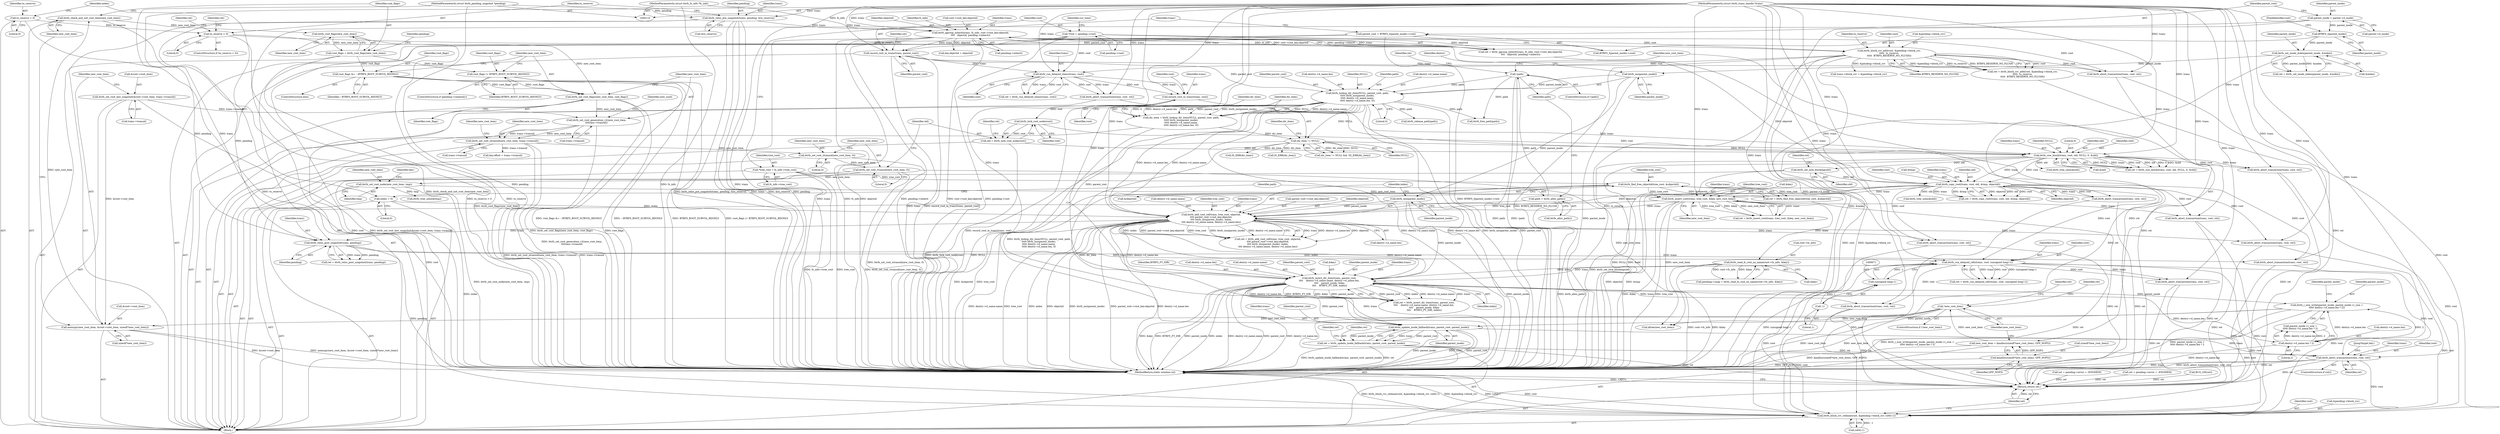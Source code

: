 digraph "0_linux_9c52057c698fb96f8f07e7a4bcf4801a092bda89_2@pointer" {
"1000720" [label="(Call,btrfs_i_size_write(parent_inode, parent_inode->i_size +\n\t\t\t\t\t dentry->d_name.len * 2))"];
"1000684" [label="(Call,btrfs_insert_dir_item(trans, parent_root,\n\t\t\t\t    dentry->d_name.name, dentry->d_name.len,\n \t\t\t\t    parent_inode, &key,\n \t\t\t\t    BTRFS_FT_DIR, index))"];
"1000667" [label="(Call,btrfs_run_delayed_refs(trans, root, (unsigned long)-1))"];
"1000654" [label="(Call,btrfs_reloc_post_snapshot(trans, pending))"];
"1000587" [label="(Call,btrfs_add_root_ref(trans, tree_root, objectid,\n\t\t\t\t parent_root->root_key.objectid,\n\t\t\t\t btrfs_ino(parent_inode), index,\n\t\t\t\t dentry->d_name.name, dentry->d_name.len))"];
"1000567" [label="(Call,btrfs_insert_root(trans, tree_root, &key, new_root_item))"];
"1000530" [label="(Call,btrfs_copy_root(trans, root, old, &tmp, objectid))"];
"1000506" [label="(Call,btrfs_cow_block(trans, root, old, NULL, 0, &old))"];
"1000383" [label="(Call,record_root_in_trans(trans, root))"];
"1000372" [label="(Call,btrfs_run_delayed_items(trans, root))"];
"1000308" [label="(Call,record_root_in_trans(trans, parent_root))"];
"1000236" [label="(Call,btrfs_qgroup_inherit(trans, fs_info, root->root_key.objectid,\n\t\t\t\t   objectid, pending->inherit))"];
"1000205" [label="(Call,btrfs_reloc_pre_snapshot(trans, pending, &to_reserve))"];
"1000111" [label="(MethodParameterIn,struct btrfs_trans_handle *trans)"];
"1000113" [label="(MethodParameterIn,struct btrfs_pending_snapshot *pending)"];
"1000112" [label="(MethodParameterIn,struct btrfs_fs_info *fs_info)"];
"1000302" [label="(Call,parent_root = BTRFS_I(parent_inode)->root)"];
"1000124" [label="(Call,*root = pending->root)"];
"1000217" [label="(Call,btrfs_block_rsv_add(root, &pending->block_rsv,\n\t\t\t\t\t  to_reserve,\n\t\t\t\t\t  BTRFS_RESERVE_NO_FLUSH))"];
"1000211" [label="(Call,to_reserve > 0)"];
"1000144" [label="(Call,to_reserve = 0)"];
"1000502" [label="(Call,btrfs_lock_root_node(root))"];
"1000500" [label="(Call,old = btrfs_lock_root_node(root))"];
"1000340" [label="(Call,dir_item != NULL)"];
"1000319" [label="(Call,dir_item = btrfs_lookup_dir_item(NULL, parent_root, path,\n\t\t\t\t\t btrfs_ino(parent_inode),\n\t\t\t\t\t dentry->d_name.name,\n\t\t\t\t\t dentry->d_name.len, 0))"];
"1000321" [label="(Call,btrfs_lookup_dir_item(NULL, parent_root, path,\n\t\t\t\t\t btrfs_ino(parent_inode),\n\t\t\t\t\t dentry->d_name.name,\n\t\t\t\t\t dentry->d_name.len, 0))"];
"1000158" [label="(Call,!path)"];
"1000154" [label="(Call,path = btrfs_alloc_path())"];
"1000325" [label="(Call,btrfs_ino(parent_inode))"];
"1000313" [label="(Call,btrfs_set_inode_index(parent_inode, &index))"];
"1000305" [label="(Call,BTRFS_I(parent_inode))"];
"1000297" [label="(Call,parent_inode = parent->d_inode)"];
"1000526" [label="(Call,btrfs_set_lock_blocking(old))"];
"1000192" [label="(Call,btrfs_find_free_objectid(tree_root, &objectid))"];
"1000118" [label="(Call,*tree_root = fs_info->tree_root)"];
"1000555" [label="(Call,btrfs_set_root_node(new_root_item, tmp))"];
"1000497" [label="(Call,btrfs_set_root_rtransid(new_root_item, 0))"];
"1000494" [label="(Call,btrfs_set_root_stransid(new_root_item, 0))"];
"1000469" [label="(Call,btrfs_set_root_otransid(new_root_item, trans->transid))"];
"1000423" [label="(Call,btrfs_set_root_generation_v2(new_root_item,\n\t\t\ttrans->transid))"];
"1000420" [label="(Call,btrfs_set_root_flags(new_root_item, root_flags))"];
"1000407" [label="(Call,btrfs_root_flags(new_root_item))"];
"1000403" [label="(Call,btrfs_check_and_init_root_item(new_root_item))"];
"1000394" [label="(Call,memcpy(new_root_item, &root->root_item, sizeof(*new_root_item)))"];
"1000178" [label="(Call,!new_root_item)"];
"1000170" [label="(Call,new_root_item = kmalloc(sizeof(*new_root_item), GFP_NOFS))"];
"1000172" [label="(Call,kmalloc(sizeof(*new_root_item), GFP_NOFS))"];
"1000386" [label="(Call,btrfs_set_root_last_snapshot(&root->root_item, trans->transid))"];
"1000413" [label="(Call,root_flags |= BTRFS_ROOT_SUBVOL_RDONLY)"];
"1000405" [label="(Call,root_flags = btrfs_root_flags(new_root_item))"];
"1000417" [label="(Call,root_flags &= ~BTRFS_ROOT_SUBVOL_RDONLY)"];
"1000596" [label="(Call,btrfs_ino(parent_inode))"];
"1000148" [label="(Call,index = 0)"];
"1000670" [label="(Call,(unsigned long)-1)"];
"1000672" [label="(Call,-1)"];
"1000629" [label="(Call,btrfs_read_fs_root_no_name(root->fs_info, &key))"];
"1000726" [label="(Call,dentry->d_name.len * 2)"];
"1000744" [label="(Call,btrfs_update_inode_fallback(trans, parent_root, parent_inode))"];
"1000742" [label="(Call,ret = btrfs_update_inode_fallback(trans, parent_root, parent_inode))"];
"1000750" [label="(Call,btrfs_abort_transaction(trans, root, ret))"];
"1000769" [label="(Call,btrfs_block_rsv_release(root, &pending->block_rsv, (u64)-1))"];
"1000779" [label="(Return,return ret;)"];
"1000224" [label="(Identifier,BTRFS_RESERVE_NO_FLUSH)"];
"1000400" [label="(Call,sizeof(*new_root_item))"];
"1000124" [label="(Call,*root = pending->root)"];
"1000177" [label="(ControlStructure,if (!new_root_item))"];
"1000629" [label="(Call,btrfs_read_fs_root_no_name(root->fs_info, &key))"];
"1000748" [label="(ControlStructure,if (ret))"];
"1000660" [label="(Call,btrfs_abort_transaction(trans, root, ret))"];
"1000385" [label="(Identifier,root)"];
"1000668" [label="(Identifier,trans)"];
"1000727" [label="(Call,dentry->d_name.len)"];
"1000544" [label="(Call,btrfs_abort_transaction(trans, root, ret))"];
"1000722" [label="(Call,parent_inode->i_size +\n\t\t\t\t\t dentry->d_name.len * 2)"];
"1000744" [label="(Call,btrfs_update_inode_fallback(trans, parent_root, parent_inode))"];
"1000507" [label="(Identifier,trans)"];
"1000118" [label="(Call,*tree_root = fs_info->tree_root)"];
"1000573" [label="(Call,btrfs_tree_unlock(tmp))"];
"1000536" [label="(Identifier,objectid)"];
"1000420" [label="(Call,btrfs_set_root_flags(new_root_item, root_flags))"];
"1000416" [label="(ControlStructure,else)"];
"1000597" [label="(Identifier,parent_inode)"];
"1000685" [label="(Identifier,trans)"];
"1000406" [label="(Identifier,root_flags)"];
"1000780" [label="(Identifier,ret)"];
"1000386" [label="(Call,btrfs_set_root_last_snapshot(&root->root_item, trans->transid))"];
"1000257" [label="(Call,key.objectid = objectid)"];
"1000503" [label="(Identifier,root)"];
"1000754" [label="(JumpTarget,fail:)"];
"1000567" [label="(Call,btrfs_insert_root(trans, tree_root, &key, new_root_item))"];
"1000630" [label="(Call,root->fs_info)"];
"1000604" [label="(Call,dentry->d_name.len)"];
"1000417" [label="(Call,root_flags &= ~BTRFS_ROOT_SUBVOL_RDONLY)"];
"1000510" [label="(Identifier,NULL)"];
"1000498" [label="(Identifier,new_root_item)"];
"1000302" [label="(Call,parent_root = BTRFS_I(parent_inode)->root)"];
"1000213" [label="(Literal,0)"];
"1000405" [label="(Call,root_flags = btrfs_root_flags(new_root_item))"];
"1000332" [label="(Call,dentry->d_name.len)"];
"1000747" [label="(Identifier,parent_inode)"];
"1000298" [label="(Identifier,parent_inode)"];
"1000497" [label="(Call,btrfs_set_root_rtransid(new_root_item, 0))"];
"1000312" [label="(Identifier,ret)"];
"1000297" [label="(Call,parent_inode = parent->d_inode)"];
"1000325" [label="(Call,btrfs_ino(parent_inode))"];
"1000612" [label="(Call,btrfs_abort_transaction(trans, root, ret))"];
"1000308" [label="(Call,record_root_in_trans(trans, parent_root))"];
"1000470" [label="(Identifier,new_root_item)"];
"1000172" [label="(Call,kmalloc(sizeof(*new_root_item), GFP_NOFS))"];
"1000506" [label="(Call,btrfs_cow_block(trans, root, old, NULL, 0, &old))"];
"1000404" [label="(Identifier,new_root_item)"];
"1000322" [label="(Identifier,NULL)"];
"1000179" [label="(Identifier,new_root_item)"];
"1000743" [label="(Identifier,ret)"];
"1000181" [label="(Call,ret = pending->error = -ENOMEM)"];
"1000339" [label="(Call,dir_item != NULL && !IS_ERR(dir_item))"];
"1000751" [label="(Identifier,trans)"];
"1000423" [label="(Call,btrfs_set_root_generation_v2(new_root_item,\n\t\t\ttrans->transid))"];
"1000700" [label="(Identifier,BTRFS_FT_DIR)"];
"1000570" [label="(Call,&key)"];
"1000560" [label="(Identifier,key)"];
"1000173" [label="(Call,sizeof(*new_root_item))"];
"1000752" [label="(Identifier,root)"];
"1000596" [label="(Call,btrfs_ino(parent_inode))"];
"1000526" [label="(Call,btrfs_set_lock_blocking(old))"];
"1000299" [label="(Call,parent->d_inode)"];
"1000496" [label="(Literal,0)"];
"1000194" [label="(Call,&objectid)"];
"1000732" [label="(Literal,2)"];
"1000669" [label="(Identifier,root)"];
"1000682" [label="(Call,ret = btrfs_insert_dir_item(trans, parent_root,\n\t\t\t\t    dentry->d_name.name, dentry->d_name.len,\n \t\t\t\t    parent_inode, &key,\n \t\t\t\t    BTRFS_FT_DIR, index))"];
"1000769" [label="(Call,btrfs_block_rsv_release(root, &pending->block_rsv, (u64)-1))"];
"1000770" [label="(Identifier,root)"];
"1000517" [label="(Call,btrfs_tree_unlock(old))"];
"1000329" [label="(Identifier,dentry)"];
"1000324" [label="(Identifier,path)"];
"1000568" [label="(Identifier,trans)"];
"1000565" [label="(Call,ret = btrfs_insert_root(trans, tree_root, &key, new_root_item))"];
"1000424" [label="(Identifier,new_root_item)"];
"1000625" [label="(Call,pending->snap = btrfs_read_fs_root_no_name(root->fs_info, &key))"];
"1000212" [label="(Identifier,to_reserve)"];
"1000726" [label="(Call,dentry->d_name.len * 2)"];
"1000119" [label="(Identifier,tree_root)"];
"1000159" [label="(Identifier,path)"];
"1000191" [label="(Identifier,ret)"];
"1000677" [label="(Call,btrfs_abort_transaction(trans, root, ret))"];
"1000537" [label="(Call,btrfs_tree_unlock(old))"];
"1000140" [label="(Identifier,cur_time)"];
"1000505" [label="(Identifier,ret)"];
"1000162" [label="(Identifier,ret)"];
"1000120" [label="(Call,fs_info->tree_root)"];
"1000217" [label="(Call,btrfs_block_rsv_add(root, &pending->block_rsv,\n\t\t\t\t\t  to_reserve,\n\t\t\t\t\t  BTRFS_RESERVE_NO_FLUSH))"];
"1000327" [label="(Call,dentry->d_name.name)"];
"1000418" [label="(Identifier,root_flags)"];
"1000157" [label="(ControlStructure,if (!path))"];
"1000415" [label="(Identifier,BTRFS_ROOT_SUBVOL_RDONLY)"];
"1000419" [label="(Identifier,~BTRFS_ROOT_SUBVOL_RDONLY)"];
"1000341" [label="(Identifier,dir_item)"];
"1000144" [label="(Call,to_reserve = 0)"];
"1000588" [label="(Identifier,trans)"];
"1000500" [label="(Call,old = btrfs_lock_root_node(root))"];
"1000715" [label="(Call,btrfs_abort_transaction(trans, root, ret))"];
"1000345" [label="(Identifier,dir_item)"];
"1000672" [label="(Call,-1)"];
"1000555" [label="(Call,btrfs_set_root_node(new_root_item, tmp))"];
"1000745" [label="(Identifier,trans)"];
"1000692" [label="(Call,dentry->d_name.len)"];
"1000384" [label="(Identifier,trans)"];
"1000721" [label="(Identifier,parent_inode)"];
"1000235" [label="(Identifier,ret)"];
"1000323" [label="(Identifier,parent_root)"];
"1000245" [label="(Call,pending->inherit)"];
"1000326" [label="(Identifier,parent_inode)"];
"1000306" [label="(Identifier,parent_inode)"];
"1000387" [label="(Call,&root->root_item)"];
"1000742" [label="(Call,ret = btrfs_update_inode_fallback(trans, parent_root, parent_inode))"];
"1000148" [label="(Call,index = 0)"];
"1000530" [label="(Call,btrfs_copy_root(trans, root, old, &tmp, objectid))"];
"1000303" [label="(Identifier,parent_root)"];
"1000656" [label="(Identifier,pending)"];
"1000511" [label="(Literal,0)"];
"1000154" [label="(Call,path = btrfs_alloc_path())"];
"1000396" [label="(Call,&root->root_item)"];
"1000305" [label="(Call,BTRFS_I(parent_inode))"];
"1000216" [label="(Identifier,ret)"];
"1000779" [label="(Return,return ret;)"];
"1000655" [label="(Identifier,trans)"];
"1000190" [label="(Call,ret = btrfs_find_free_objectid(tree_root, &objectid))"];
"1000161" [label="(Call,ret = pending->error = -ENOMEM)"];
"1000532" [label="(Identifier,root)"];
"1000409" [label="(ControlStructure,if (pending->readonly))"];
"1000114" [label="(Block,)"];
"1000585" [label="(Call,ret = btrfs_add_root_ref(trans, tree_root, objectid,\n\t\t\t\t parent_root->root_key.objectid,\n\t\t\t\t btrfs_ino(parent_inode), index,\n\t\t\t\t dentry->d_name.name, dentry->d_name.len))"];
"1000499" [label="(Literal,0)"];
"1000750" [label="(Call,btrfs_abort_transaction(trans, root, ret))"];
"1000309" [label="(Identifier,trans)"];
"1000558" [label="(Call,key.offset = trans->transid)"];
"1000383" [label="(Call,record_root_in_trans(trans, root))"];
"1000342" [label="(Identifier,NULL)"];
"1000411" [label="(Identifier,pending)"];
"1000155" [label="(Identifier,path)"];
"1000314" [label="(Identifier,parent_inode)"];
"1000569" [label="(Identifier,tree_root)"];
"1000557" [label="(Identifier,tmp)"];
"1000534" [label="(Call,&tmp)"];
"1000521" [label="(Call,btrfs_abort_transaction(trans, root, ret))"];
"1000647" [label="(Call,btrfs_abort_transaction(trans, root, ret))"];
"1000337" [label="(Literal,0)"];
"1000746" [label="(Identifier,parent_root)"];
"1000315" [label="(Call,&index)"];
"1000211" [label="(Call,to_reserve > 0)"];
"1000344" [label="(Call,IS_ERR(dir_item))"];
"1000531" [label="(Identifier,trans)"];
"1000234" [label="(Call,ret = btrfs_qgroup_inherit(trans, fs_info, root->root_key.objectid,\n\t\t\t\t   objectid, pending->inherit))"];
"1000771" [label="(Call,&pending->block_rsv)"];
"1000126" [label="(Call,pending->root)"];
"1000687" [label="(Call,dentry->d_name.name)"];
"1000587" [label="(Call,btrfs_add_root_ref(trans, tree_root, objectid,\n\t\t\t\t parent_root->root_key.objectid,\n\t\t\t\t btrfs_ino(parent_inode), index,\n\t\t\t\t dentry->d_name.name, dentry->d_name.len))"];
"1000374" [label="(Identifier,root)"];
"1000363" [label="(Call,btrfs_abort_transaction(trans, root, ret))"];
"1000244" [label="(Identifier,objectid)"];
"1000176" [label="(Identifier,GFP_NOFS)"];
"1000407" [label="(Call,btrfs_root_flags(new_root_item))"];
"1000170" [label="(Call,new_root_item = kmalloc(sizeof(*new_root_item), GFP_NOFS))"];
"1000146" [label="(Literal,0)"];
"1000112" [label="(MethodParameterIn,struct btrfs_fs_info *fs_info)"];
"1000494" [label="(Call,btrfs_set_root_stransid(new_root_item, 0))"];
"1000654" [label="(Call,btrfs_reloc_post_snapshot(trans, pending))"];
"1000667" [label="(Call,btrfs_run_delayed_refs(trans, root, (unsigned long)-1))"];
"1000158" [label="(Call,!path)"];
"1000502" [label="(Call,btrfs_lock_root_node(root))"];
"1000149" [label="(Identifier,index)"];
"1000238" [label="(Identifier,fs_info)"];
"1000223" [label="(Identifier,to_reserve)"];
"1000304" [label="(Call,BTRFS_I(parent_inode)->root)"];
"1000665" [label="(Call,ret = btrfs_run_delayed_refs(trans, root, (unsigned long)-1))"];
"1000633" [label="(Call,&key)"];
"1000572" [label="(Identifier,new_root_item)"];
"1000495" [label="(Identifier,new_root_item)"];
"1000394" [label="(Call,memcpy(new_root_item, &root->root_item, sizeof(*new_root_item)))"];
"1000193" [label="(Identifier,tree_root)"];
"1000471" [label="(Call,trans->transid)"];
"1000591" [label="(Call,parent_root->root_key.objectid)"];
"1000684" [label="(Call,btrfs_insert_dir_item(trans, parent_root,\n\t\t\t\t    dentry->d_name.name, dentry->d_name.len,\n \t\t\t\t    parent_inode, &key,\n \t\t\t\t    BTRFS_FT_DIR, index))"];
"1000512" [label="(Call,&old)"];
"1000590" [label="(Identifier,objectid)"];
"1000207" [label="(Identifier,pending)"];
"1000391" [label="(Call,trans->transid)"];
"1000320" [label="(Identifier,dir_item)"];
"1000766" [label="(Call,btrfs_free_path(path))"];
"1000414" [label="(Identifier,root_flags)"];
"1000753" [label="(Identifier,ret)"];
"1000529" [label="(Identifier,ret)"];
"1000580" [label="(Call,btrfs_abort_transaction(trans, root, ret))"];
"1000192" [label="(Call,btrfs_find_free_objectid(tree_root, &objectid))"];
"1000378" [label="(Call,btrfs_abort_transaction(trans, root, ret))"];
"1000239" [label="(Call,root->root_key.objectid)"];
"1000598" [label="(Identifier,index)"];
"1000599" [label="(Call,dentry->d_name.name)"];
"1000280" [label="(Call,trans->block_rsv = &pending->block_rsv)"];
"1000156" [label="(Call,btrfs_alloc_path())"];
"1000477" [label="(Identifier,new_root_item)"];
"1000321" [label="(Call,btrfs_lookup_dir_item(NULL, parent_root, path,\n\t\t\t\t\t btrfs_ino(parent_inode),\n\t\t\t\t\t dentry->d_name.name,\n\t\t\t\t\t dentry->d_name.len, 0))"];
"1000670" [label="(Call,(unsigned long)-1)"];
"1000589" [label="(Identifier,tree_root)"];
"1000372" [label="(Call,btrfs_run_delayed_items(trans, root))"];
"1000150" [label="(Literal,0)"];
"1000469" [label="(Call,btrfs_set_root_otransid(new_root_item, trans->transid))"];
"1000218" [label="(Identifier,root)"];
"1000313" [label="(Call,btrfs_set_inode_index(parent_inode, &index))"];
"1000389" [label="(Identifier,root)"];
"1000210" [label="(ControlStructure,if (to_reserve > 0))"];
"1000368" [label="(Call,btrfs_release_path(path))"];
"1000509" [label="(Identifier,old)"];
"1000125" [label="(Identifier,root)"];
"1000182" [label="(Identifier,ret)"];
"1000686" [label="(Identifier,parent_root)"];
"1000508" [label="(Identifier,root)"];
"1000219" [label="(Call,&pending->block_rsv)"];
"1000145" [label="(Identifier,to_reserve)"];
"1000171" [label="(Identifier,new_root_item)"];
"1000408" [label="(Identifier,new_root_item)"];
"1000311" [label="(Call,ret = btrfs_set_inode_index(parent_inode, &index))"];
"1000395" [label="(Identifier,new_root_item)"];
"1000178" [label="(Call,!new_root_item)"];
"1000205" [label="(Call,btrfs_reloc_pre_snapshot(trans, pending, &to_reserve))"];
"1000735" [label="(Identifier,parent_inode)"];
"1000236" [label="(Call,btrfs_qgroup_inherit(trans, fs_info, root->root_key.objectid,\n\t\t\t\t   objectid, pending->inherit))"];
"1000501" [label="(Identifier,old)"];
"1000781" [label="(MethodReturn,static noinline int)"];
"1000370" [label="(Call,ret = btrfs_run_delayed_items(trans, root))"];
"1000413" [label="(Call,root_flags |= BTRFS_ROOT_SUBVOL_RDONLY)"];
"1000775" [label="(Call,(u64)-1)"];
"1000528" [label="(Call,ret = btrfs_copy_root(trans, root, old, &tmp, objectid))"];
"1000111" [label="(MethodParameterIn,struct btrfs_trans_handle *trans)"];
"1000356" [label="(Call,IS_ERR(dir_item))"];
"1000425" [label="(Call,trans->transid)"];
"1000749" [label="(Identifier,ret)"];
"1000373" [label="(Identifier,trans)"];
"1000215" [label="(Call,ret = btrfs_block_rsv_add(root, &pending->block_rsv,\n\t\t\t\t\t  to_reserve,\n\t\t\t\t\t  BTRFS_RESERVE_NO_FLUSH))"];
"1000237" [label="(Identifier,trans)"];
"1000763" [label="(Call,kfree(new_root_item))"];
"1000206" [label="(Identifier,trans)"];
"1000319" [label="(Call,dir_item = btrfs_lookup_dir_item(NULL, parent_root, path,\n\t\t\t\t\t btrfs_ino(parent_inode),\n\t\t\t\t\t dentry->d_name.name,\n\t\t\t\t\t dentry->d_name.len, 0))"];
"1000698" [label="(Call,&key)"];
"1000556" [label="(Identifier,new_root_item)"];
"1000113" [label="(MethodParameterIn,struct btrfs_pending_snapshot *pending)"];
"1000340" [label="(Call,dir_item != NULL)"];
"1000701" [label="(Identifier,index)"];
"1000504" [label="(Call,ret = btrfs_cow_block(trans, root, old, NULL, 0, &old))"];
"1000430" [label="(Identifier,new_uuid)"];
"1000421" [label="(Identifier,new_root_item)"];
"1000720" [label="(Call,btrfs_i_size_write(parent_inode, parent_inode->i_size +\n\t\t\t\t\t dentry->d_name.len * 2))"];
"1000317" [label="(Call,BUG_ON(ret))"];
"1000422" [label="(Identifier,root_flags)"];
"1000208" [label="(Call,&to_reserve)"];
"1000673" [label="(Literal,1)"];
"1000307" [label="(FieldIdentifier,root)"];
"1000697" [label="(Identifier,parent_inode)"];
"1000652" [label="(Call,ret = btrfs_reloc_post_snapshot(trans, pending))"];
"1000403" [label="(Call,btrfs_check_and_init_root_item(new_root_item))"];
"1000527" [label="(Identifier,old)"];
"1000310" [label="(Identifier,parent_root)"];
"1000533" [label="(Identifier,old)"];
"1000720" -> "1000114"  [label="AST: "];
"1000720" -> "1000722"  [label="CFG: "];
"1000721" -> "1000720"  [label="AST: "];
"1000722" -> "1000720"  [label="AST: "];
"1000735" -> "1000720"  [label="CFG: "];
"1000720" -> "1000781"  [label="DDG: btrfs_i_size_write(parent_inode, parent_inode->i_size +\n\t\t\t\t\t dentry->d_name.len * 2)"];
"1000720" -> "1000781"  [label="DDG: parent_inode->i_size +\n\t\t\t\t\t dentry->d_name.len * 2"];
"1000684" -> "1000720"  [label="DDG: parent_inode"];
"1000726" -> "1000720"  [label="DDG: dentry->d_name.len"];
"1000726" -> "1000720"  [label="DDG: 2"];
"1000720" -> "1000744"  [label="DDG: parent_inode"];
"1000684" -> "1000682"  [label="AST: "];
"1000684" -> "1000701"  [label="CFG: "];
"1000685" -> "1000684"  [label="AST: "];
"1000686" -> "1000684"  [label="AST: "];
"1000687" -> "1000684"  [label="AST: "];
"1000692" -> "1000684"  [label="AST: "];
"1000697" -> "1000684"  [label="AST: "];
"1000698" -> "1000684"  [label="AST: "];
"1000700" -> "1000684"  [label="AST: "];
"1000701" -> "1000684"  [label="AST: "];
"1000682" -> "1000684"  [label="CFG: "];
"1000684" -> "1000781"  [label="DDG: BTRFS_FT_DIR"];
"1000684" -> "1000781"  [label="DDG: parent_inode"];
"1000684" -> "1000781"  [label="DDG: index"];
"1000684" -> "1000781"  [label="DDG: dentry->d_name.name"];
"1000684" -> "1000781"  [label="DDG: parent_root"];
"1000684" -> "1000781"  [label="DDG: dentry->d_name.len"];
"1000684" -> "1000781"  [label="DDG: &key"];
"1000684" -> "1000682"  [label="DDG: parent_root"];
"1000684" -> "1000682"  [label="DDG: index"];
"1000684" -> "1000682"  [label="DDG: dentry->d_name.name"];
"1000684" -> "1000682"  [label="DDG: trans"];
"1000684" -> "1000682"  [label="DDG: dentry->d_name.len"];
"1000684" -> "1000682"  [label="DDG: BTRFS_FT_DIR"];
"1000684" -> "1000682"  [label="DDG: &key"];
"1000684" -> "1000682"  [label="DDG: parent_inode"];
"1000667" -> "1000684"  [label="DDG: trans"];
"1000111" -> "1000684"  [label="DDG: trans"];
"1000321" -> "1000684"  [label="DDG: parent_root"];
"1000587" -> "1000684"  [label="DDG: dentry->d_name.name"];
"1000587" -> "1000684"  [label="DDG: dentry->d_name.len"];
"1000587" -> "1000684"  [label="DDG: index"];
"1000596" -> "1000684"  [label="DDG: parent_inode"];
"1000629" -> "1000684"  [label="DDG: &key"];
"1000684" -> "1000715"  [label="DDG: trans"];
"1000684" -> "1000726"  [label="DDG: dentry->d_name.len"];
"1000684" -> "1000744"  [label="DDG: trans"];
"1000684" -> "1000744"  [label="DDG: parent_root"];
"1000667" -> "1000665"  [label="AST: "];
"1000667" -> "1000670"  [label="CFG: "];
"1000668" -> "1000667"  [label="AST: "];
"1000669" -> "1000667"  [label="AST: "];
"1000670" -> "1000667"  [label="AST: "];
"1000665" -> "1000667"  [label="CFG: "];
"1000667" -> "1000781"  [label="DDG: (unsigned long)-1"];
"1000667" -> "1000665"  [label="DDG: trans"];
"1000667" -> "1000665"  [label="DDG: root"];
"1000667" -> "1000665"  [label="DDG: (unsigned long)-1"];
"1000654" -> "1000667"  [label="DDG: trans"];
"1000111" -> "1000667"  [label="DDG: trans"];
"1000530" -> "1000667"  [label="DDG: root"];
"1000670" -> "1000667"  [label="DDG: -1"];
"1000667" -> "1000677"  [label="DDG: trans"];
"1000667" -> "1000677"  [label="DDG: root"];
"1000667" -> "1000715"  [label="DDG: root"];
"1000667" -> "1000750"  [label="DDG: root"];
"1000667" -> "1000769"  [label="DDG: root"];
"1000654" -> "1000652"  [label="AST: "];
"1000654" -> "1000656"  [label="CFG: "];
"1000655" -> "1000654"  [label="AST: "];
"1000656" -> "1000654"  [label="AST: "];
"1000652" -> "1000654"  [label="CFG: "];
"1000654" -> "1000781"  [label="DDG: pending"];
"1000654" -> "1000652"  [label="DDG: trans"];
"1000654" -> "1000652"  [label="DDG: pending"];
"1000587" -> "1000654"  [label="DDG: trans"];
"1000111" -> "1000654"  [label="DDG: trans"];
"1000205" -> "1000654"  [label="DDG: pending"];
"1000113" -> "1000654"  [label="DDG: pending"];
"1000654" -> "1000660"  [label="DDG: trans"];
"1000587" -> "1000585"  [label="AST: "];
"1000587" -> "1000604"  [label="CFG: "];
"1000588" -> "1000587"  [label="AST: "];
"1000589" -> "1000587"  [label="AST: "];
"1000590" -> "1000587"  [label="AST: "];
"1000591" -> "1000587"  [label="AST: "];
"1000596" -> "1000587"  [label="AST: "];
"1000598" -> "1000587"  [label="AST: "];
"1000599" -> "1000587"  [label="AST: "];
"1000604" -> "1000587"  [label="AST: "];
"1000585" -> "1000587"  [label="CFG: "];
"1000587" -> "1000781"  [label="DDG: tree_root"];
"1000587" -> "1000781"  [label="DDG: dentry->d_name.name"];
"1000587" -> "1000781"  [label="DDG: index"];
"1000587" -> "1000781"  [label="DDG: objectid"];
"1000587" -> "1000781"  [label="DDG: btrfs_ino(parent_inode)"];
"1000587" -> "1000781"  [label="DDG: parent_root->root_key.objectid"];
"1000587" -> "1000781"  [label="DDG: dentry->d_name.len"];
"1000587" -> "1000585"  [label="DDG: trans"];
"1000587" -> "1000585"  [label="DDG: dentry->d_name.len"];
"1000587" -> "1000585"  [label="DDG: objectid"];
"1000587" -> "1000585"  [label="DDG: index"];
"1000587" -> "1000585"  [label="DDG: parent_root->root_key.objectid"];
"1000587" -> "1000585"  [label="DDG: tree_root"];
"1000587" -> "1000585"  [label="DDG: btrfs_ino(parent_inode)"];
"1000587" -> "1000585"  [label="DDG: dentry->d_name.name"];
"1000567" -> "1000587"  [label="DDG: trans"];
"1000567" -> "1000587"  [label="DDG: tree_root"];
"1000111" -> "1000587"  [label="DDG: trans"];
"1000530" -> "1000587"  [label="DDG: objectid"];
"1000596" -> "1000587"  [label="DDG: parent_inode"];
"1000148" -> "1000587"  [label="DDG: index"];
"1000321" -> "1000587"  [label="DDG: dentry->d_name.name"];
"1000321" -> "1000587"  [label="DDG: dentry->d_name.len"];
"1000587" -> "1000612"  [label="DDG: trans"];
"1000587" -> "1000647"  [label="DDG: trans"];
"1000567" -> "1000565"  [label="AST: "];
"1000567" -> "1000572"  [label="CFG: "];
"1000568" -> "1000567"  [label="AST: "];
"1000569" -> "1000567"  [label="AST: "];
"1000570" -> "1000567"  [label="AST: "];
"1000572" -> "1000567"  [label="AST: "];
"1000565" -> "1000567"  [label="CFG: "];
"1000567" -> "1000781"  [label="DDG: tree_root"];
"1000567" -> "1000781"  [label="DDG: &key"];
"1000567" -> "1000565"  [label="DDG: trans"];
"1000567" -> "1000565"  [label="DDG: tree_root"];
"1000567" -> "1000565"  [label="DDG: &key"];
"1000567" -> "1000565"  [label="DDG: new_root_item"];
"1000530" -> "1000567"  [label="DDG: trans"];
"1000111" -> "1000567"  [label="DDG: trans"];
"1000192" -> "1000567"  [label="DDG: tree_root"];
"1000555" -> "1000567"  [label="DDG: new_root_item"];
"1000567" -> "1000580"  [label="DDG: trans"];
"1000567" -> "1000629"  [label="DDG: &key"];
"1000567" -> "1000763"  [label="DDG: new_root_item"];
"1000530" -> "1000528"  [label="AST: "];
"1000530" -> "1000536"  [label="CFG: "];
"1000531" -> "1000530"  [label="AST: "];
"1000532" -> "1000530"  [label="AST: "];
"1000533" -> "1000530"  [label="AST: "];
"1000534" -> "1000530"  [label="AST: "];
"1000536" -> "1000530"  [label="AST: "];
"1000528" -> "1000530"  [label="CFG: "];
"1000530" -> "1000781"  [label="DDG: objectid"];
"1000530" -> "1000781"  [label="DDG: &tmp"];
"1000530" -> "1000528"  [label="DDG: objectid"];
"1000530" -> "1000528"  [label="DDG: old"];
"1000530" -> "1000528"  [label="DDG: root"];
"1000530" -> "1000528"  [label="DDG: trans"];
"1000530" -> "1000528"  [label="DDG: &tmp"];
"1000506" -> "1000530"  [label="DDG: trans"];
"1000506" -> "1000530"  [label="DDG: root"];
"1000111" -> "1000530"  [label="DDG: trans"];
"1000526" -> "1000530"  [label="DDG: old"];
"1000236" -> "1000530"  [label="DDG: objectid"];
"1000530" -> "1000537"  [label="DDG: old"];
"1000530" -> "1000544"  [label="DDG: trans"];
"1000530" -> "1000544"  [label="DDG: root"];
"1000530" -> "1000580"  [label="DDG: root"];
"1000530" -> "1000612"  [label="DDG: root"];
"1000530" -> "1000647"  [label="DDG: root"];
"1000530" -> "1000660"  [label="DDG: root"];
"1000506" -> "1000504"  [label="AST: "];
"1000506" -> "1000512"  [label="CFG: "];
"1000507" -> "1000506"  [label="AST: "];
"1000508" -> "1000506"  [label="AST: "];
"1000509" -> "1000506"  [label="AST: "];
"1000510" -> "1000506"  [label="AST: "];
"1000511" -> "1000506"  [label="AST: "];
"1000512" -> "1000506"  [label="AST: "];
"1000504" -> "1000506"  [label="CFG: "];
"1000506" -> "1000781"  [label="DDG: &old"];
"1000506" -> "1000781"  [label="DDG: NULL"];
"1000506" -> "1000504"  [label="DDG: NULL"];
"1000506" -> "1000504"  [label="DDG: trans"];
"1000506" -> "1000504"  [label="DDG: root"];
"1000506" -> "1000504"  [label="DDG: old"];
"1000506" -> "1000504"  [label="DDG: 0"];
"1000506" -> "1000504"  [label="DDG: &old"];
"1000383" -> "1000506"  [label="DDG: trans"];
"1000111" -> "1000506"  [label="DDG: trans"];
"1000502" -> "1000506"  [label="DDG: root"];
"1000500" -> "1000506"  [label="DDG: old"];
"1000340" -> "1000506"  [label="DDG: NULL"];
"1000506" -> "1000517"  [label="DDG: old"];
"1000506" -> "1000521"  [label="DDG: trans"];
"1000506" -> "1000521"  [label="DDG: root"];
"1000506" -> "1000526"  [label="DDG: old"];
"1000383" -> "1000114"  [label="AST: "];
"1000383" -> "1000385"  [label="CFG: "];
"1000384" -> "1000383"  [label="AST: "];
"1000385" -> "1000383"  [label="AST: "];
"1000389" -> "1000383"  [label="CFG: "];
"1000383" -> "1000781"  [label="DDG: record_root_in_trans(trans, root)"];
"1000372" -> "1000383"  [label="DDG: trans"];
"1000372" -> "1000383"  [label="DDG: root"];
"1000111" -> "1000383"  [label="DDG: trans"];
"1000383" -> "1000502"  [label="DDG: root"];
"1000372" -> "1000370"  [label="AST: "];
"1000372" -> "1000374"  [label="CFG: "];
"1000373" -> "1000372"  [label="AST: "];
"1000374" -> "1000372"  [label="AST: "];
"1000370" -> "1000372"  [label="CFG: "];
"1000372" -> "1000370"  [label="DDG: trans"];
"1000372" -> "1000370"  [label="DDG: root"];
"1000308" -> "1000372"  [label="DDG: trans"];
"1000111" -> "1000372"  [label="DDG: trans"];
"1000124" -> "1000372"  [label="DDG: root"];
"1000217" -> "1000372"  [label="DDG: root"];
"1000372" -> "1000378"  [label="DDG: trans"];
"1000372" -> "1000378"  [label="DDG: root"];
"1000308" -> "1000114"  [label="AST: "];
"1000308" -> "1000310"  [label="CFG: "];
"1000309" -> "1000308"  [label="AST: "];
"1000310" -> "1000308"  [label="AST: "];
"1000312" -> "1000308"  [label="CFG: "];
"1000308" -> "1000781"  [label="DDG: trans"];
"1000308" -> "1000781"  [label="DDG: record_root_in_trans(trans, parent_root)"];
"1000236" -> "1000308"  [label="DDG: trans"];
"1000111" -> "1000308"  [label="DDG: trans"];
"1000302" -> "1000308"  [label="DDG: parent_root"];
"1000308" -> "1000321"  [label="DDG: parent_root"];
"1000308" -> "1000363"  [label="DDG: trans"];
"1000236" -> "1000234"  [label="AST: "];
"1000236" -> "1000245"  [label="CFG: "];
"1000237" -> "1000236"  [label="AST: "];
"1000238" -> "1000236"  [label="AST: "];
"1000239" -> "1000236"  [label="AST: "];
"1000244" -> "1000236"  [label="AST: "];
"1000245" -> "1000236"  [label="AST: "];
"1000234" -> "1000236"  [label="CFG: "];
"1000236" -> "1000781"  [label="DDG: trans"];
"1000236" -> "1000781"  [label="DDG: root->root_key.objectid"];
"1000236" -> "1000781"  [label="DDG: fs_info"];
"1000236" -> "1000781"  [label="DDG: objectid"];
"1000236" -> "1000781"  [label="DDG: pending->inherit"];
"1000236" -> "1000234"  [label="DDG: objectid"];
"1000236" -> "1000234"  [label="DDG: fs_info"];
"1000236" -> "1000234"  [label="DDG: root->root_key.objectid"];
"1000236" -> "1000234"  [label="DDG: pending->inherit"];
"1000236" -> "1000234"  [label="DDG: trans"];
"1000205" -> "1000236"  [label="DDG: trans"];
"1000111" -> "1000236"  [label="DDG: trans"];
"1000112" -> "1000236"  [label="DDG: fs_info"];
"1000236" -> "1000257"  [label="DDG: objectid"];
"1000205" -> "1000114"  [label="AST: "];
"1000205" -> "1000208"  [label="CFG: "];
"1000206" -> "1000205"  [label="AST: "];
"1000207" -> "1000205"  [label="AST: "];
"1000208" -> "1000205"  [label="AST: "];
"1000212" -> "1000205"  [label="CFG: "];
"1000205" -> "1000781"  [label="DDG: trans"];
"1000205" -> "1000781"  [label="DDG: &to_reserve"];
"1000205" -> "1000781"  [label="DDG: pending"];
"1000205" -> "1000781"  [label="DDG: btrfs_reloc_pre_snapshot(trans, pending, &to_reserve)"];
"1000111" -> "1000205"  [label="DDG: trans"];
"1000113" -> "1000205"  [label="DDG: pending"];
"1000111" -> "1000110"  [label="AST: "];
"1000111" -> "1000781"  [label="DDG: trans"];
"1000111" -> "1000363"  [label="DDG: trans"];
"1000111" -> "1000378"  [label="DDG: trans"];
"1000111" -> "1000521"  [label="DDG: trans"];
"1000111" -> "1000544"  [label="DDG: trans"];
"1000111" -> "1000580"  [label="DDG: trans"];
"1000111" -> "1000612"  [label="DDG: trans"];
"1000111" -> "1000647"  [label="DDG: trans"];
"1000111" -> "1000660"  [label="DDG: trans"];
"1000111" -> "1000677"  [label="DDG: trans"];
"1000111" -> "1000715"  [label="DDG: trans"];
"1000111" -> "1000744"  [label="DDG: trans"];
"1000111" -> "1000750"  [label="DDG: trans"];
"1000113" -> "1000110"  [label="AST: "];
"1000113" -> "1000781"  [label="DDG: pending"];
"1000112" -> "1000110"  [label="AST: "];
"1000112" -> "1000781"  [label="DDG: fs_info"];
"1000302" -> "1000114"  [label="AST: "];
"1000302" -> "1000304"  [label="CFG: "];
"1000303" -> "1000302"  [label="AST: "];
"1000304" -> "1000302"  [label="AST: "];
"1000309" -> "1000302"  [label="CFG: "];
"1000302" -> "1000781"  [label="DDG: BTRFS_I(parent_inode)->root"];
"1000124" -> "1000114"  [label="AST: "];
"1000124" -> "1000126"  [label="CFG: "];
"1000125" -> "1000124"  [label="AST: "];
"1000126" -> "1000124"  [label="AST: "];
"1000140" -> "1000124"  [label="CFG: "];
"1000124" -> "1000781"  [label="DDG: pending->root"];
"1000124" -> "1000217"  [label="DDG: root"];
"1000124" -> "1000363"  [label="DDG: root"];
"1000124" -> "1000769"  [label="DDG: root"];
"1000217" -> "1000215"  [label="AST: "];
"1000217" -> "1000224"  [label="CFG: "];
"1000218" -> "1000217"  [label="AST: "];
"1000219" -> "1000217"  [label="AST: "];
"1000223" -> "1000217"  [label="AST: "];
"1000224" -> "1000217"  [label="AST: "];
"1000215" -> "1000217"  [label="CFG: "];
"1000217" -> "1000781"  [label="DDG: to_reserve"];
"1000217" -> "1000781"  [label="DDG: BTRFS_RESERVE_NO_FLUSH"];
"1000217" -> "1000215"  [label="DDG: root"];
"1000217" -> "1000215"  [label="DDG: &pending->block_rsv"];
"1000217" -> "1000215"  [label="DDG: to_reserve"];
"1000217" -> "1000215"  [label="DDG: BTRFS_RESERVE_NO_FLUSH"];
"1000211" -> "1000217"  [label="DDG: to_reserve"];
"1000217" -> "1000280"  [label="DDG: &pending->block_rsv"];
"1000217" -> "1000363"  [label="DDG: root"];
"1000217" -> "1000769"  [label="DDG: root"];
"1000217" -> "1000769"  [label="DDG: &pending->block_rsv"];
"1000211" -> "1000210"  [label="AST: "];
"1000211" -> "1000213"  [label="CFG: "];
"1000212" -> "1000211"  [label="AST: "];
"1000213" -> "1000211"  [label="AST: "];
"1000216" -> "1000211"  [label="CFG: "];
"1000235" -> "1000211"  [label="CFG: "];
"1000211" -> "1000781"  [label="DDG: to_reserve"];
"1000211" -> "1000781"  [label="DDG: to_reserve > 0"];
"1000144" -> "1000211"  [label="DDG: to_reserve"];
"1000144" -> "1000114"  [label="AST: "];
"1000144" -> "1000146"  [label="CFG: "];
"1000145" -> "1000144"  [label="AST: "];
"1000146" -> "1000144"  [label="AST: "];
"1000149" -> "1000144"  [label="CFG: "];
"1000144" -> "1000781"  [label="DDG: to_reserve"];
"1000502" -> "1000500"  [label="AST: "];
"1000502" -> "1000503"  [label="CFG: "];
"1000503" -> "1000502"  [label="AST: "];
"1000500" -> "1000502"  [label="CFG: "];
"1000502" -> "1000500"  [label="DDG: root"];
"1000500" -> "1000114"  [label="AST: "];
"1000501" -> "1000500"  [label="AST: "];
"1000505" -> "1000500"  [label="CFG: "];
"1000500" -> "1000781"  [label="DDG: btrfs_lock_root_node(root)"];
"1000340" -> "1000339"  [label="AST: "];
"1000340" -> "1000342"  [label="CFG: "];
"1000341" -> "1000340"  [label="AST: "];
"1000342" -> "1000340"  [label="AST: "];
"1000345" -> "1000340"  [label="CFG: "];
"1000339" -> "1000340"  [label="CFG: "];
"1000340" -> "1000781"  [label="DDG: NULL"];
"1000340" -> "1000781"  [label="DDG: dir_item"];
"1000340" -> "1000339"  [label="DDG: dir_item"];
"1000340" -> "1000339"  [label="DDG: NULL"];
"1000319" -> "1000340"  [label="DDG: dir_item"];
"1000321" -> "1000340"  [label="DDG: NULL"];
"1000340" -> "1000344"  [label="DDG: dir_item"];
"1000340" -> "1000356"  [label="DDG: dir_item"];
"1000319" -> "1000114"  [label="AST: "];
"1000319" -> "1000321"  [label="CFG: "];
"1000320" -> "1000319"  [label="AST: "];
"1000321" -> "1000319"  [label="AST: "];
"1000341" -> "1000319"  [label="CFG: "];
"1000319" -> "1000781"  [label="DDG: btrfs_lookup_dir_item(NULL, parent_root, path,\n\t\t\t\t\t btrfs_ino(parent_inode),\n\t\t\t\t\t dentry->d_name.name,\n\t\t\t\t\t dentry->d_name.len, 0)"];
"1000321" -> "1000319"  [label="DDG: NULL"];
"1000321" -> "1000319"  [label="DDG: dentry->d_name.name"];
"1000321" -> "1000319"  [label="DDG: 0"];
"1000321" -> "1000319"  [label="DDG: dentry->d_name.len"];
"1000321" -> "1000319"  [label="DDG: path"];
"1000321" -> "1000319"  [label="DDG: parent_root"];
"1000321" -> "1000319"  [label="DDG: btrfs_ino(parent_inode)"];
"1000321" -> "1000337"  [label="CFG: "];
"1000322" -> "1000321"  [label="AST: "];
"1000323" -> "1000321"  [label="AST: "];
"1000324" -> "1000321"  [label="AST: "];
"1000325" -> "1000321"  [label="AST: "];
"1000327" -> "1000321"  [label="AST: "];
"1000332" -> "1000321"  [label="AST: "];
"1000337" -> "1000321"  [label="AST: "];
"1000321" -> "1000781"  [label="DDG: dentry->d_name.len"];
"1000321" -> "1000781"  [label="DDG: btrfs_ino(parent_inode)"];
"1000321" -> "1000781"  [label="DDG: parent_root"];
"1000321" -> "1000781"  [label="DDG: dentry->d_name.name"];
"1000158" -> "1000321"  [label="DDG: path"];
"1000325" -> "1000321"  [label="DDG: parent_inode"];
"1000321" -> "1000368"  [label="DDG: path"];
"1000321" -> "1000766"  [label="DDG: path"];
"1000158" -> "1000157"  [label="AST: "];
"1000158" -> "1000159"  [label="CFG: "];
"1000159" -> "1000158"  [label="AST: "];
"1000162" -> "1000158"  [label="CFG: "];
"1000171" -> "1000158"  [label="CFG: "];
"1000158" -> "1000781"  [label="DDG: path"];
"1000158" -> "1000781"  [label="DDG: !path"];
"1000154" -> "1000158"  [label="DDG: path"];
"1000158" -> "1000766"  [label="DDG: path"];
"1000154" -> "1000114"  [label="AST: "];
"1000154" -> "1000156"  [label="CFG: "];
"1000155" -> "1000154"  [label="AST: "];
"1000156" -> "1000154"  [label="AST: "];
"1000159" -> "1000154"  [label="CFG: "];
"1000154" -> "1000781"  [label="DDG: btrfs_alloc_path()"];
"1000325" -> "1000326"  [label="CFG: "];
"1000326" -> "1000325"  [label="AST: "];
"1000329" -> "1000325"  [label="CFG: "];
"1000325" -> "1000781"  [label="DDG: parent_inode"];
"1000313" -> "1000325"  [label="DDG: parent_inode"];
"1000325" -> "1000596"  [label="DDG: parent_inode"];
"1000313" -> "1000311"  [label="AST: "];
"1000313" -> "1000315"  [label="CFG: "];
"1000314" -> "1000313"  [label="AST: "];
"1000315" -> "1000313"  [label="AST: "];
"1000311" -> "1000313"  [label="CFG: "];
"1000313" -> "1000781"  [label="DDG: &index"];
"1000313" -> "1000311"  [label="DDG: parent_inode"];
"1000313" -> "1000311"  [label="DDG: &index"];
"1000305" -> "1000313"  [label="DDG: parent_inode"];
"1000305" -> "1000304"  [label="AST: "];
"1000305" -> "1000306"  [label="CFG: "];
"1000306" -> "1000305"  [label="AST: "];
"1000307" -> "1000305"  [label="CFG: "];
"1000297" -> "1000305"  [label="DDG: parent_inode"];
"1000297" -> "1000114"  [label="AST: "];
"1000297" -> "1000299"  [label="CFG: "];
"1000298" -> "1000297"  [label="AST: "];
"1000299" -> "1000297"  [label="AST: "];
"1000303" -> "1000297"  [label="CFG: "];
"1000297" -> "1000781"  [label="DDG: parent->d_inode"];
"1000526" -> "1000114"  [label="AST: "];
"1000526" -> "1000527"  [label="CFG: "];
"1000527" -> "1000526"  [label="AST: "];
"1000529" -> "1000526"  [label="CFG: "];
"1000526" -> "1000781"  [label="DDG: btrfs_set_lock_blocking(old)"];
"1000192" -> "1000190"  [label="AST: "];
"1000192" -> "1000194"  [label="CFG: "];
"1000193" -> "1000192"  [label="AST: "];
"1000194" -> "1000192"  [label="AST: "];
"1000190" -> "1000192"  [label="CFG: "];
"1000192" -> "1000781"  [label="DDG: &objectid"];
"1000192" -> "1000781"  [label="DDG: tree_root"];
"1000192" -> "1000190"  [label="DDG: tree_root"];
"1000192" -> "1000190"  [label="DDG: &objectid"];
"1000118" -> "1000192"  [label="DDG: tree_root"];
"1000118" -> "1000114"  [label="AST: "];
"1000118" -> "1000120"  [label="CFG: "];
"1000119" -> "1000118"  [label="AST: "];
"1000120" -> "1000118"  [label="AST: "];
"1000125" -> "1000118"  [label="CFG: "];
"1000118" -> "1000781"  [label="DDG: fs_info->tree_root"];
"1000118" -> "1000781"  [label="DDG: tree_root"];
"1000555" -> "1000114"  [label="AST: "];
"1000555" -> "1000557"  [label="CFG: "];
"1000556" -> "1000555"  [label="AST: "];
"1000557" -> "1000555"  [label="AST: "];
"1000560" -> "1000555"  [label="CFG: "];
"1000555" -> "1000781"  [label="DDG: btrfs_set_root_node(new_root_item, tmp)"];
"1000497" -> "1000555"  [label="DDG: new_root_item"];
"1000555" -> "1000573"  [label="DDG: tmp"];
"1000497" -> "1000114"  [label="AST: "];
"1000497" -> "1000499"  [label="CFG: "];
"1000498" -> "1000497"  [label="AST: "];
"1000499" -> "1000497"  [label="AST: "];
"1000501" -> "1000497"  [label="CFG: "];
"1000497" -> "1000781"  [label="DDG: btrfs_set_root_rtransid(new_root_item, 0)"];
"1000494" -> "1000497"  [label="DDG: new_root_item"];
"1000497" -> "1000763"  [label="DDG: new_root_item"];
"1000494" -> "1000114"  [label="AST: "];
"1000494" -> "1000496"  [label="CFG: "];
"1000495" -> "1000494"  [label="AST: "];
"1000496" -> "1000494"  [label="AST: "];
"1000498" -> "1000494"  [label="CFG: "];
"1000494" -> "1000781"  [label="DDG: btrfs_set_root_stransid(new_root_item, 0)"];
"1000469" -> "1000494"  [label="DDG: new_root_item"];
"1000469" -> "1000114"  [label="AST: "];
"1000469" -> "1000471"  [label="CFG: "];
"1000470" -> "1000469"  [label="AST: "];
"1000471" -> "1000469"  [label="AST: "];
"1000477" -> "1000469"  [label="CFG: "];
"1000469" -> "1000781"  [label="DDG: btrfs_set_root_otransid(new_root_item, trans->transid)"];
"1000469" -> "1000781"  [label="DDG: trans->transid"];
"1000423" -> "1000469"  [label="DDG: new_root_item"];
"1000423" -> "1000469"  [label="DDG: trans->transid"];
"1000469" -> "1000558"  [label="DDG: trans->transid"];
"1000423" -> "1000114"  [label="AST: "];
"1000423" -> "1000425"  [label="CFG: "];
"1000424" -> "1000423"  [label="AST: "];
"1000425" -> "1000423"  [label="AST: "];
"1000430" -> "1000423"  [label="CFG: "];
"1000423" -> "1000781"  [label="DDG: btrfs_set_root_generation_v2(new_root_item,\n\t\t\ttrans->transid)"];
"1000420" -> "1000423"  [label="DDG: new_root_item"];
"1000386" -> "1000423"  [label="DDG: trans->transid"];
"1000420" -> "1000114"  [label="AST: "];
"1000420" -> "1000422"  [label="CFG: "];
"1000421" -> "1000420"  [label="AST: "];
"1000422" -> "1000420"  [label="AST: "];
"1000424" -> "1000420"  [label="CFG: "];
"1000420" -> "1000781"  [label="DDG: btrfs_set_root_flags(new_root_item, root_flags)"];
"1000420" -> "1000781"  [label="DDG: root_flags"];
"1000407" -> "1000420"  [label="DDG: new_root_item"];
"1000413" -> "1000420"  [label="DDG: root_flags"];
"1000417" -> "1000420"  [label="DDG: root_flags"];
"1000407" -> "1000405"  [label="AST: "];
"1000407" -> "1000408"  [label="CFG: "];
"1000408" -> "1000407"  [label="AST: "];
"1000405" -> "1000407"  [label="CFG: "];
"1000407" -> "1000405"  [label="DDG: new_root_item"];
"1000403" -> "1000407"  [label="DDG: new_root_item"];
"1000403" -> "1000114"  [label="AST: "];
"1000403" -> "1000404"  [label="CFG: "];
"1000404" -> "1000403"  [label="AST: "];
"1000406" -> "1000403"  [label="CFG: "];
"1000403" -> "1000781"  [label="DDG: btrfs_check_and_init_root_item(new_root_item)"];
"1000394" -> "1000403"  [label="DDG: new_root_item"];
"1000394" -> "1000114"  [label="AST: "];
"1000394" -> "1000400"  [label="CFG: "];
"1000395" -> "1000394"  [label="AST: "];
"1000396" -> "1000394"  [label="AST: "];
"1000400" -> "1000394"  [label="AST: "];
"1000404" -> "1000394"  [label="CFG: "];
"1000394" -> "1000781"  [label="DDG: &root->root_item"];
"1000394" -> "1000781"  [label="DDG: memcpy(new_root_item, &root->root_item, sizeof(*new_root_item))"];
"1000178" -> "1000394"  [label="DDG: new_root_item"];
"1000386" -> "1000394"  [label="DDG: &root->root_item"];
"1000178" -> "1000177"  [label="AST: "];
"1000178" -> "1000179"  [label="CFG: "];
"1000179" -> "1000178"  [label="AST: "];
"1000182" -> "1000178"  [label="CFG: "];
"1000191" -> "1000178"  [label="CFG: "];
"1000178" -> "1000781"  [label="DDG: !new_root_item"];
"1000178" -> "1000781"  [label="DDG: new_root_item"];
"1000170" -> "1000178"  [label="DDG: new_root_item"];
"1000178" -> "1000763"  [label="DDG: new_root_item"];
"1000170" -> "1000114"  [label="AST: "];
"1000170" -> "1000172"  [label="CFG: "];
"1000171" -> "1000170"  [label="AST: "];
"1000172" -> "1000170"  [label="AST: "];
"1000179" -> "1000170"  [label="CFG: "];
"1000170" -> "1000781"  [label="DDG: kmalloc(sizeof(*new_root_item), GFP_NOFS)"];
"1000172" -> "1000170"  [label="DDG: GFP_NOFS"];
"1000172" -> "1000176"  [label="CFG: "];
"1000173" -> "1000172"  [label="AST: "];
"1000176" -> "1000172"  [label="AST: "];
"1000172" -> "1000781"  [label="DDG: GFP_NOFS"];
"1000386" -> "1000114"  [label="AST: "];
"1000386" -> "1000391"  [label="CFG: "];
"1000387" -> "1000386"  [label="AST: "];
"1000391" -> "1000386"  [label="AST: "];
"1000395" -> "1000386"  [label="CFG: "];
"1000386" -> "1000781"  [label="DDG: btrfs_set_root_last_snapshot(&root->root_item, trans->transid)"];
"1000413" -> "1000409"  [label="AST: "];
"1000413" -> "1000415"  [label="CFG: "];
"1000414" -> "1000413"  [label="AST: "];
"1000415" -> "1000413"  [label="AST: "];
"1000421" -> "1000413"  [label="CFG: "];
"1000413" -> "1000781"  [label="DDG: root_flags |= BTRFS_ROOT_SUBVOL_RDONLY"];
"1000413" -> "1000781"  [label="DDG: BTRFS_ROOT_SUBVOL_RDONLY"];
"1000405" -> "1000413"  [label="DDG: root_flags"];
"1000405" -> "1000114"  [label="AST: "];
"1000406" -> "1000405"  [label="AST: "];
"1000411" -> "1000405"  [label="CFG: "];
"1000405" -> "1000781"  [label="DDG: btrfs_root_flags(new_root_item)"];
"1000405" -> "1000417"  [label="DDG: root_flags"];
"1000417" -> "1000416"  [label="AST: "];
"1000417" -> "1000419"  [label="CFG: "];
"1000418" -> "1000417"  [label="AST: "];
"1000419" -> "1000417"  [label="AST: "];
"1000421" -> "1000417"  [label="CFG: "];
"1000417" -> "1000781"  [label="DDG: root_flags &= ~BTRFS_ROOT_SUBVOL_RDONLY"];
"1000417" -> "1000781"  [label="DDG: ~BTRFS_ROOT_SUBVOL_RDONLY"];
"1000596" -> "1000597"  [label="CFG: "];
"1000597" -> "1000596"  [label="AST: "];
"1000598" -> "1000596"  [label="CFG: "];
"1000596" -> "1000781"  [label="DDG: parent_inode"];
"1000148" -> "1000114"  [label="AST: "];
"1000148" -> "1000150"  [label="CFG: "];
"1000149" -> "1000148"  [label="AST: "];
"1000150" -> "1000148"  [label="AST: "];
"1000155" -> "1000148"  [label="CFG: "];
"1000148" -> "1000781"  [label="DDG: index"];
"1000670" -> "1000672"  [label="CFG: "];
"1000671" -> "1000670"  [label="AST: "];
"1000672" -> "1000670"  [label="AST: "];
"1000672" -> "1000670"  [label="DDG: 1"];
"1000672" -> "1000673"  [label="CFG: "];
"1000673" -> "1000672"  [label="AST: "];
"1000629" -> "1000625"  [label="AST: "];
"1000629" -> "1000633"  [label="CFG: "];
"1000630" -> "1000629"  [label="AST: "];
"1000633" -> "1000629"  [label="AST: "];
"1000625" -> "1000629"  [label="CFG: "];
"1000629" -> "1000781"  [label="DDG: root->fs_info"];
"1000629" -> "1000781"  [label="DDG: &key"];
"1000629" -> "1000625"  [label="DDG: root->fs_info"];
"1000629" -> "1000625"  [label="DDG: &key"];
"1000726" -> "1000722"  [label="AST: "];
"1000726" -> "1000732"  [label="CFG: "];
"1000727" -> "1000726"  [label="AST: "];
"1000732" -> "1000726"  [label="AST: "];
"1000722" -> "1000726"  [label="CFG: "];
"1000726" -> "1000781"  [label="DDG: dentry->d_name.len"];
"1000726" -> "1000722"  [label="DDG: dentry->d_name.len"];
"1000726" -> "1000722"  [label="DDG: 2"];
"1000744" -> "1000742"  [label="AST: "];
"1000744" -> "1000747"  [label="CFG: "];
"1000745" -> "1000744"  [label="AST: "];
"1000746" -> "1000744"  [label="AST: "];
"1000747" -> "1000744"  [label="AST: "];
"1000742" -> "1000744"  [label="CFG: "];
"1000744" -> "1000781"  [label="DDG: parent_inode"];
"1000744" -> "1000781"  [label="DDG: trans"];
"1000744" -> "1000781"  [label="DDG: parent_root"];
"1000744" -> "1000742"  [label="DDG: trans"];
"1000744" -> "1000742"  [label="DDG: parent_root"];
"1000744" -> "1000742"  [label="DDG: parent_inode"];
"1000744" -> "1000750"  [label="DDG: trans"];
"1000742" -> "1000114"  [label="AST: "];
"1000743" -> "1000742"  [label="AST: "];
"1000749" -> "1000742"  [label="CFG: "];
"1000742" -> "1000781"  [label="DDG: btrfs_update_inode_fallback(trans, parent_root, parent_inode)"];
"1000742" -> "1000781"  [label="DDG: ret"];
"1000742" -> "1000750"  [label="DDG: ret"];
"1000742" -> "1000779"  [label="DDG: ret"];
"1000750" -> "1000748"  [label="AST: "];
"1000750" -> "1000753"  [label="CFG: "];
"1000751" -> "1000750"  [label="AST: "];
"1000752" -> "1000750"  [label="AST: "];
"1000753" -> "1000750"  [label="AST: "];
"1000754" -> "1000750"  [label="CFG: "];
"1000750" -> "1000781"  [label="DDG: trans"];
"1000750" -> "1000781"  [label="DDG: btrfs_abort_transaction(trans, root, ret)"];
"1000750" -> "1000781"  [label="DDG: ret"];
"1000750" -> "1000769"  [label="DDG: root"];
"1000750" -> "1000779"  [label="DDG: ret"];
"1000769" -> "1000114"  [label="AST: "];
"1000769" -> "1000775"  [label="CFG: "];
"1000770" -> "1000769"  [label="AST: "];
"1000771" -> "1000769"  [label="AST: "];
"1000775" -> "1000769"  [label="AST: "];
"1000780" -> "1000769"  [label="CFG: "];
"1000769" -> "1000781"  [label="DDG: btrfs_block_rsv_release(root, &pending->block_rsv, (u64)-1)"];
"1000769" -> "1000781"  [label="DDG: root"];
"1000769" -> "1000781"  [label="DDG: (u64)-1"];
"1000769" -> "1000781"  [label="DDG: &pending->block_rsv"];
"1000677" -> "1000769"  [label="DDG: root"];
"1000660" -> "1000769"  [label="DDG: root"];
"1000544" -> "1000769"  [label="DDG: root"];
"1000715" -> "1000769"  [label="DDG: root"];
"1000378" -> "1000769"  [label="DDG: root"];
"1000580" -> "1000769"  [label="DDG: root"];
"1000521" -> "1000769"  [label="DDG: root"];
"1000612" -> "1000769"  [label="DDG: root"];
"1000363" -> "1000769"  [label="DDG: root"];
"1000647" -> "1000769"  [label="DDG: root"];
"1000775" -> "1000769"  [label="DDG: -1"];
"1000779" -> "1000114"  [label="AST: "];
"1000779" -> "1000780"  [label="CFG: "];
"1000780" -> "1000779"  [label="AST: "];
"1000781" -> "1000779"  [label="CFG: "];
"1000779" -> "1000781"  [label="DDG: <RET>"];
"1000780" -> "1000779"  [label="DDG: ret"];
"1000181" -> "1000779"  [label="DDG: ret"];
"1000647" -> "1000779"  [label="DDG: ret"];
"1000660" -> "1000779"  [label="DDG: ret"];
"1000521" -> "1000779"  [label="DDG: ret"];
"1000317" -> "1000779"  [label="DDG: ret"];
"1000612" -> "1000779"  [label="DDG: ret"];
"1000161" -> "1000779"  [label="DDG: ret"];
"1000378" -> "1000779"  [label="DDG: ret"];
"1000677" -> "1000779"  [label="DDG: ret"];
"1000580" -> "1000779"  [label="DDG: ret"];
"1000363" -> "1000779"  [label="DDG: ret"];
"1000715" -> "1000779"  [label="DDG: ret"];
"1000544" -> "1000779"  [label="DDG: ret"];
"1000190" -> "1000779"  [label="DDG: ret"];
"1000215" -> "1000779"  [label="DDG: ret"];
"1000234" -> "1000779"  [label="DDG: ret"];
}
